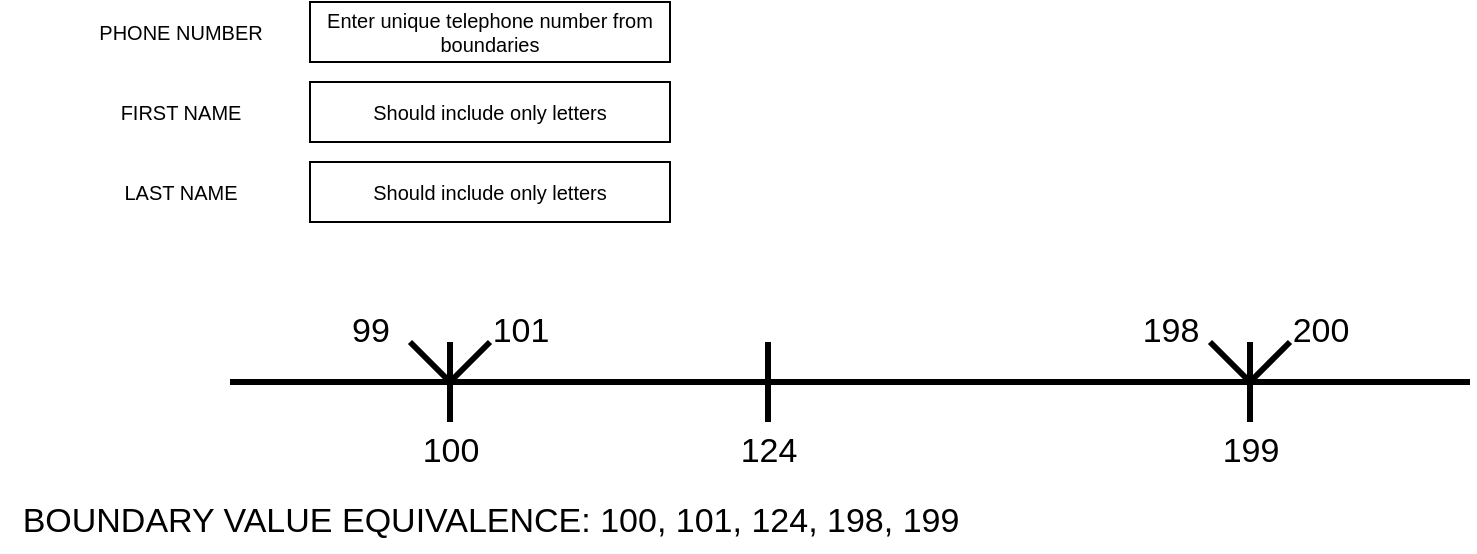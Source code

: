 <mxfile version="20.3.2" type="google"><diagram id="refhfMw9g_H8Vi_9tAU3" name="Страница 1"><mxGraphModel grid="1" page="1" gridSize="10" guides="1" tooltips="1" connect="1" arrows="1" fold="1" pageScale="1" pageWidth="827" pageHeight="1169" math="0" shadow="0"><root><mxCell id="0"/><mxCell id="1" parent="0"/><mxCell id="VuNEunzAyKKg0ZNWINHW-1" value="Enter unique telephone number from boundaries" style="rounded=0;whiteSpace=wrap;html=1;fontSize=10;" vertex="1" parent="1"><mxGeometry x="160" y="10" width="180" height="30" as="geometry"/></mxCell><mxCell id="VuNEunzAyKKg0ZNWINHW-2" value="PHONE NUMBER" style="text;html=1;align=center;verticalAlign=middle;resizable=0;points=[];autosize=1;strokeColor=none;fillColor=none;fontSize=10;" vertex="1" parent="1"><mxGeometry x="40" y="10" width="110" height="30" as="geometry"/></mxCell><mxCell id="VuNEunzAyKKg0ZNWINHW-3" value="Should include only letters" style="rounded=0;whiteSpace=wrap;html=1;fontSize=10;" vertex="1" parent="1"><mxGeometry x="160" y="50" width="180" height="30" as="geometry"/></mxCell><mxCell id="VuNEunzAyKKg0ZNWINHW-4" value="FIRST NAME" style="text;html=1;align=center;verticalAlign=middle;resizable=0;points=[];autosize=1;strokeColor=none;fillColor=none;fontSize=10;" vertex="1" parent="1"><mxGeometry x="55" y="50" width="80" height="30" as="geometry"/></mxCell><mxCell id="VuNEunzAyKKg0ZNWINHW-5" value="Should include only letters" style="rounded=0;whiteSpace=wrap;html=1;fontSize=10;" vertex="1" parent="1"><mxGeometry x="160" y="90" width="180" height="30" as="geometry"/></mxCell><mxCell id="VuNEunzAyKKg0ZNWINHW-6" value="LAST NAME" style="text;html=1;align=center;verticalAlign=middle;resizable=0;points=[];autosize=1;strokeColor=none;fillColor=none;fontSize=10;" vertex="1" parent="1"><mxGeometry x="55" y="90" width="80" height="30" as="geometry"/></mxCell><mxCell id="VuNEunzAyKKg0ZNWINHW-8" value="" style="endArrow=none;html=1;rounded=0;fontSize=10;strokeWidth=3;" edge="1" parent="1"><mxGeometry width="50" height="50" relative="1" as="geometry"><mxPoint x="120" y="200" as="sourcePoint"/><mxPoint x="740" y="200" as="targetPoint"/></mxGeometry></mxCell><mxCell id="VuNEunzAyKKg0ZNWINHW-11" value="" style="endArrow=none;html=1;rounded=0;strokeWidth=3;fontSize=10;" edge="1" parent="1"><mxGeometry width="50" height="50" relative="1" as="geometry"><mxPoint x="230" y="220" as="sourcePoint"/><mxPoint x="230" y="180" as="targetPoint"/></mxGeometry></mxCell><mxCell id="VuNEunzAyKKg0ZNWINHW-13" value="" style="endArrow=none;html=1;rounded=0;strokeWidth=3;fontSize=10;" edge="1" parent="1"><mxGeometry width="50" height="50" relative="1" as="geometry"><mxPoint x="630" y="220" as="sourcePoint"/><mxPoint x="630" y="180" as="targetPoint"/></mxGeometry></mxCell><mxCell id="VuNEunzAyKKg0ZNWINHW-14" value="" style="endArrow=none;html=1;rounded=0;strokeWidth=3;fontSize=10;" edge="1" parent="1"><mxGeometry width="50" height="50" relative="1" as="geometry"><mxPoint x="230" y="200" as="sourcePoint"/><mxPoint x="250" y="180" as="targetPoint"/></mxGeometry></mxCell><mxCell id="VuNEunzAyKKg0ZNWINHW-15" value="" style="endArrow=none;html=1;rounded=0;strokeWidth=3;fontSize=10;" edge="1" parent="1"><mxGeometry width="50" height="50" relative="1" as="geometry"><mxPoint x="630" y="200" as="sourcePoint"/><mxPoint x="650" y="180" as="targetPoint"/></mxGeometry></mxCell><mxCell id="VuNEunzAyKKg0ZNWINHW-17" value="" style="endArrow=none;html=1;rounded=0;strokeWidth=3;fontSize=10;" edge="1" parent="1"><mxGeometry width="50" height="50" relative="1" as="geometry"><mxPoint x="230" y="200" as="sourcePoint"/><mxPoint x="210" y="180" as="targetPoint"/></mxGeometry></mxCell><mxCell id="VuNEunzAyKKg0ZNWINHW-18" value="" style="endArrow=none;html=1;rounded=0;strokeWidth=3;fontSize=10;" edge="1" parent="1"><mxGeometry width="50" height="50" relative="1" as="geometry"><mxPoint x="630" y="200" as="sourcePoint"/><mxPoint x="610" y="180" as="targetPoint"/></mxGeometry></mxCell><mxCell id="VuNEunzAyKKg0ZNWINHW-19" value="&lt;font style=&quot;font-size: 17px;&quot;&gt;99&lt;/font&gt;" style="text;html=1;align=center;verticalAlign=middle;resizable=0;points=[];autosize=1;strokeColor=none;fillColor=none;fontSize=10;" vertex="1" parent="1"><mxGeometry x="170" y="160" width="40" height="30" as="geometry"/></mxCell><mxCell id="VuNEunzAyKKg0ZNWINHW-20" value="&lt;font style=&quot;font-size: 17px;&quot;&gt;100&lt;/font&gt;" style="text;html=1;align=center;verticalAlign=middle;resizable=0;points=[];autosize=1;strokeColor=none;fillColor=none;fontSize=10;" vertex="1" parent="1"><mxGeometry x="205" y="220" width="50" height="30" as="geometry"/></mxCell><mxCell id="VuNEunzAyKKg0ZNWINHW-21" value="&lt;font style=&quot;font-size: 17px;&quot;&gt;101&lt;/font&gt;" style="text;html=1;align=center;verticalAlign=middle;resizable=0;points=[];autosize=1;strokeColor=none;fillColor=none;fontSize=10;" vertex="1" parent="1"><mxGeometry x="240" y="160" width="50" height="30" as="geometry"/></mxCell><mxCell id="VuNEunzAyKKg0ZNWINHW-22" value="&lt;font style=&quot;font-size: 17px;&quot;&gt;198&lt;/font&gt;" style="text;html=1;align=center;verticalAlign=middle;resizable=0;points=[];autosize=1;strokeColor=none;fillColor=none;fontSize=10;" vertex="1" parent="1"><mxGeometry x="565" y="160" width="50" height="30" as="geometry"/></mxCell><mxCell id="VuNEunzAyKKg0ZNWINHW-23" value="&lt;font style=&quot;font-size: 17px;&quot;&gt;199&lt;/font&gt;" style="text;html=1;align=center;verticalAlign=middle;resizable=0;points=[];autosize=1;strokeColor=none;fillColor=none;fontSize=10;" vertex="1" parent="1"><mxGeometry x="605" y="220" width="50" height="30" as="geometry"/></mxCell><mxCell id="VuNEunzAyKKg0ZNWINHW-24" value="&lt;font style=&quot;font-size: 17px;&quot;&gt;200&lt;/font&gt;" style="text;html=1;align=center;verticalAlign=middle;resizable=0;points=[];autosize=1;strokeColor=none;fillColor=none;fontSize=10;" vertex="1" parent="1"><mxGeometry x="640" y="160" width="50" height="30" as="geometry"/></mxCell><mxCell id="VuNEunzAyKKg0ZNWINHW-25" value="BOUNDARY VALUE EQUIVALENCE: 100, 101, 124, 198, 199" style="text;html=1;align=center;verticalAlign=middle;resizable=0;points=[];autosize=1;strokeColor=none;fillColor=none;fontSize=17;" vertex="1" parent="1"><mxGeometry x="5" y="255" width="490" height="30" as="geometry"/></mxCell><mxCell id="VuNEunzAyKKg0ZNWINHW-26" value="" style="endArrow=none;html=1;rounded=0;strokeWidth=3;fontSize=10;" edge="1" parent="1"><mxGeometry width="50" height="50" relative="1" as="geometry"><mxPoint x="389" y="220" as="sourcePoint"/><mxPoint x="389" y="180" as="targetPoint"/></mxGeometry></mxCell><mxCell id="VuNEunzAyKKg0ZNWINHW-27" value="&lt;font style=&quot;font-size: 17px;&quot;&gt;124&lt;/font&gt;" style="text;html=1;align=center;verticalAlign=middle;resizable=0;points=[];autosize=1;strokeColor=none;fillColor=none;fontSize=10;" vertex="1" parent="1"><mxGeometry x="364" y="220" width="50" height="30" as="geometry"/></mxCell></root></mxGraphModel></diagram></mxfile>